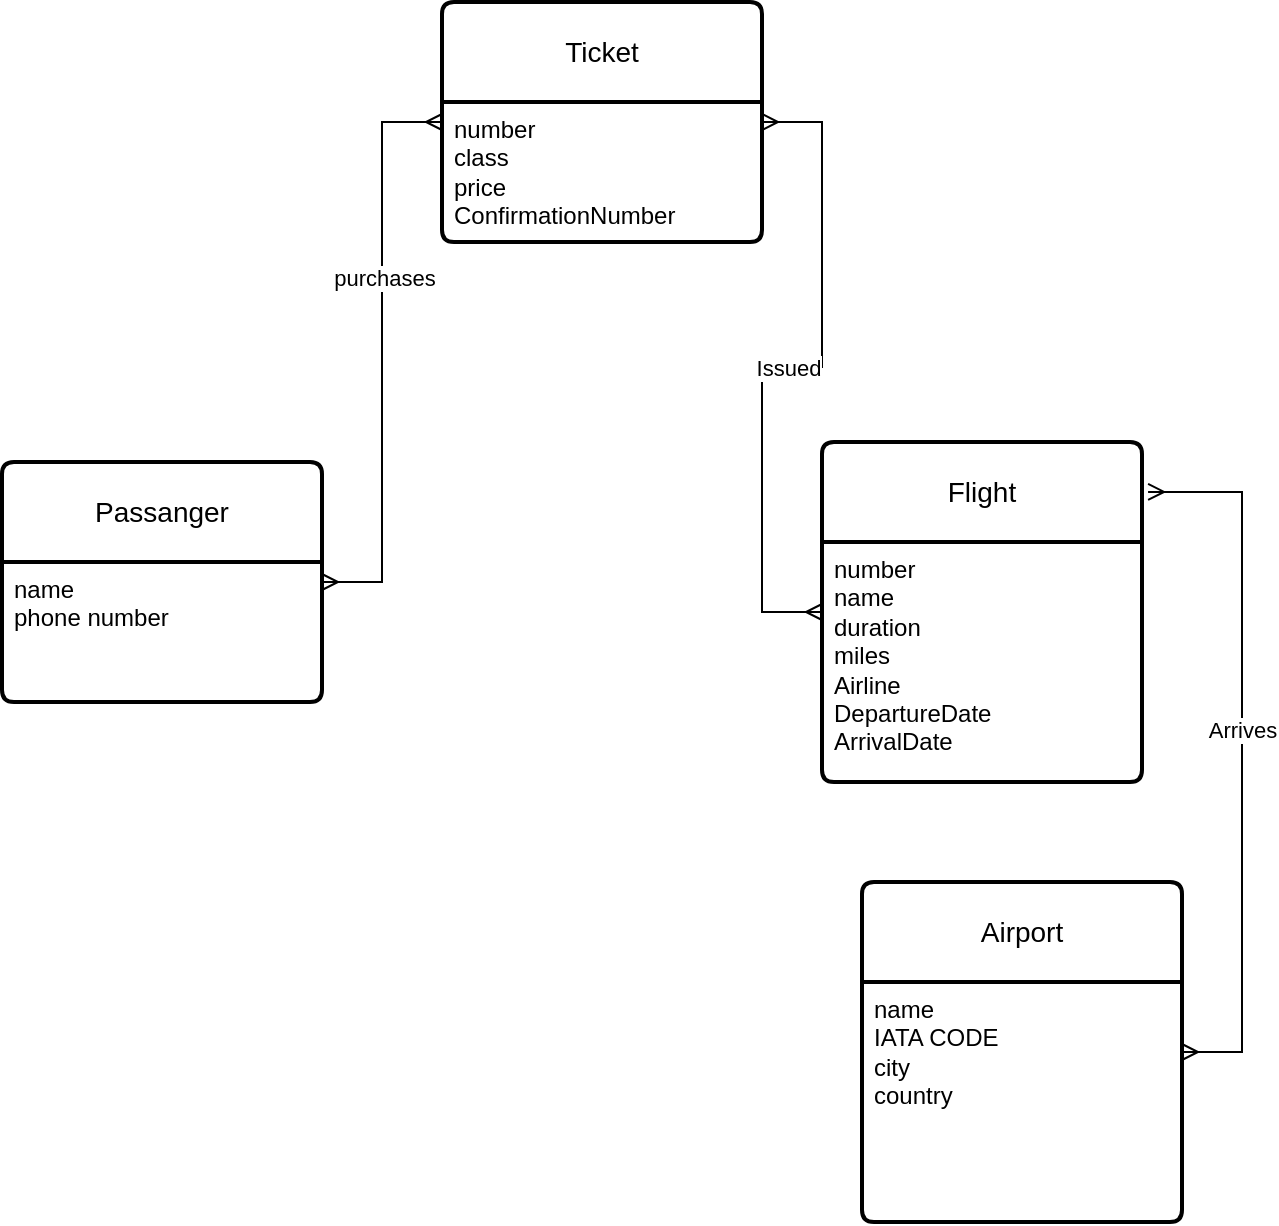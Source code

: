 <mxfile version="26.2.2">
  <diagram name="Page-1" id="Fruf3kEZcReUQYjlZcKd">
    <mxGraphModel dx="1428" dy="2010" grid="1" gridSize="10" guides="1" tooltips="1" connect="1" arrows="1" fold="1" page="1" pageScale="1" pageWidth="827" pageHeight="1169" math="0" shadow="0">
      <root>
        <mxCell id="0" />
        <mxCell id="1" parent="0" />
        <mxCell id="p2FJRCKIppxcUD3lW_PI-14" value="Passanger" style="swimlane;childLayout=stackLayout;horizontal=1;startSize=50;horizontalStack=0;rounded=1;fontSize=14;fontStyle=0;strokeWidth=2;resizeParent=0;resizeLast=1;shadow=0;dashed=0;align=center;arcSize=4;whiteSpace=wrap;html=1;" vertex="1" parent="1">
          <mxGeometry x="80" y="160" width="160" height="120" as="geometry" />
        </mxCell>
        <mxCell id="p2FJRCKIppxcUD3lW_PI-15" value="name&lt;div&gt;phone number&lt;/div&gt;" style="align=left;strokeColor=none;fillColor=none;spacingLeft=4;spacingRight=4;fontSize=12;verticalAlign=top;resizable=0;rotatable=0;part=1;html=1;whiteSpace=wrap;" vertex="1" parent="p2FJRCKIppxcUD3lW_PI-14">
          <mxGeometry y="50" width="160" height="70" as="geometry" />
        </mxCell>
        <mxCell id="p2FJRCKIppxcUD3lW_PI-16" value="Flight" style="swimlane;childLayout=stackLayout;horizontal=1;startSize=50;horizontalStack=0;rounded=1;fontSize=14;fontStyle=0;strokeWidth=2;resizeParent=0;resizeLast=1;shadow=0;dashed=0;align=center;arcSize=4;whiteSpace=wrap;html=1;" vertex="1" parent="1">
          <mxGeometry x="490" y="150" width="160" height="170" as="geometry" />
        </mxCell>
        <mxCell id="p2FJRCKIppxcUD3lW_PI-17" value="number&lt;div&gt;name&lt;/div&gt;&lt;div&gt;duration&lt;/div&gt;&lt;div&gt;miles&lt;/div&gt;&lt;div&gt;Airline&lt;/div&gt;&lt;div&gt;DepartureDate&lt;/div&gt;&lt;div&gt;ArrivalDate&lt;/div&gt;" style="align=left;strokeColor=none;fillColor=none;spacingLeft=4;spacingRight=4;fontSize=12;verticalAlign=top;resizable=0;rotatable=0;part=1;html=1;whiteSpace=wrap;" vertex="1" parent="p2FJRCKIppxcUD3lW_PI-16">
          <mxGeometry y="50" width="160" height="120" as="geometry" />
        </mxCell>
        <mxCell id="p2FJRCKIppxcUD3lW_PI-23" value="Airport" style="swimlane;childLayout=stackLayout;horizontal=1;startSize=50;horizontalStack=0;rounded=1;fontSize=14;fontStyle=0;strokeWidth=2;resizeParent=0;resizeLast=1;shadow=0;dashed=0;align=center;arcSize=4;whiteSpace=wrap;html=1;" vertex="1" parent="1">
          <mxGeometry x="510" y="370" width="160" height="170" as="geometry" />
        </mxCell>
        <mxCell id="p2FJRCKIppxcUD3lW_PI-24" value="name&lt;div&gt;IATA CODE&lt;br&gt;&lt;div&gt;city&lt;/div&gt;&lt;div&gt;country&lt;/div&gt;&lt;div&gt;&lt;br&gt;&lt;/div&gt;&lt;/div&gt;" style="align=left;strokeColor=none;fillColor=none;spacingLeft=4;spacingRight=4;fontSize=12;verticalAlign=top;resizable=0;rotatable=0;part=1;html=1;whiteSpace=wrap;" vertex="1" parent="p2FJRCKIppxcUD3lW_PI-23">
          <mxGeometry y="50" width="160" height="120" as="geometry" />
        </mxCell>
        <mxCell id="p2FJRCKIppxcUD3lW_PI-25" value="Ticket" style="swimlane;childLayout=stackLayout;horizontal=1;startSize=50;horizontalStack=0;rounded=1;fontSize=14;fontStyle=0;strokeWidth=2;resizeParent=0;resizeLast=1;shadow=0;dashed=0;align=center;arcSize=4;whiteSpace=wrap;html=1;" vertex="1" parent="1">
          <mxGeometry x="300" y="-70" width="160" height="120" as="geometry" />
        </mxCell>
        <mxCell id="p2FJRCKIppxcUD3lW_PI-26" value="number&lt;div&gt;class&lt;/div&gt;&lt;div&gt;price&lt;/div&gt;&lt;div&gt;ConfirmationNumber&lt;/div&gt;" style="align=left;strokeColor=none;fillColor=none;spacingLeft=4;spacingRight=4;fontSize=12;verticalAlign=top;resizable=0;rotatable=0;part=1;html=1;whiteSpace=wrap;" vertex="1" parent="p2FJRCKIppxcUD3lW_PI-25">
          <mxGeometry y="50" width="160" height="70" as="geometry" />
        </mxCell>
        <mxCell id="p2FJRCKIppxcUD3lW_PI-29" value="" style="edgeStyle=entityRelationEdgeStyle;fontSize=12;html=1;endArrow=ERmany;startArrow=ERmany;rounded=0;" edge="1" parent="1" source="p2FJRCKIppxcUD3lW_PI-14" target="p2FJRCKIppxcUD3lW_PI-25">
          <mxGeometry width="100" height="100" relative="1" as="geometry">
            <mxPoint x="70" y="110" as="sourcePoint" />
            <mxPoint x="170" y="10" as="targetPoint" />
            <Array as="points">
              <mxPoint x="100" />
              <mxPoint x="100" y="10" />
            </Array>
          </mxGeometry>
        </mxCell>
        <mxCell id="p2FJRCKIppxcUD3lW_PI-37" value="purchases" style="edgeLabel;html=1;align=center;verticalAlign=middle;resizable=0;points=[];" vertex="1" connectable="0" parent="p2FJRCKIppxcUD3lW_PI-29">
          <mxGeometry x="0.254" y="-1" relative="1" as="geometry">
            <mxPoint as="offset" />
          </mxGeometry>
        </mxCell>
        <mxCell id="p2FJRCKIppxcUD3lW_PI-30" value="" style="edgeStyle=entityRelationEdgeStyle;fontSize=12;html=1;endArrow=ERmany;startArrow=ERmany;rounded=0;" edge="1" parent="1" source="p2FJRCKIppxcUD3lW_PI-25" target="p2FJRCKIppxcUD3lW_PI-16">
          <mxGeometry width="100" height="100" relative="1" as="geometry">
            <mxPoint x="490" y="60" as="sourcePoint" />
            <mxPoint x="590" y="-40" as="targetPoint" />
            <Array as="points">
              <mxPoint x="630" y="-140" />
              <mxPoint x="610" y="-140" />
              <mxPoint x="640" y="-150" />
            </Array>
          </mxGeometry>
        </mxCell>
        <mxCell id="p2FJRCKIppxcUD3lW_PI-38" value="Issued" style="edgeLabel;html=1;align=center;verticalAlign=middle;resizable=0;points=[];" vertex="1" connectable="0" parent="p2FJRCKIppxcUD3lW_PI-30">
          <mxGeometry x="0.014" relative="1" as="geometry">
            <mxPoint as="offset" />
          </mxGeometry>
        </mxCell>
        <mxCell id="p2FJRCKIppxcUD3lW_PI-36" value="" style="edgeStyle=entityRelationEdgeStyle;fontSize=12;html=1;endArrow=ERmany;startArrow=ERmany;rounded=0;entryX=1.019;entryY=0.147;entryDx=0;entryDy=0;entryPerimeter=0;" edge="1" parent="1" source="p2FJRCKIppxcUD3lW_PI-23" target="p2FJRCKIppxcUD3lW_PI-16">
          <mxGeometry width="100" height="100" relative="1" as="geometry">
            <mxPoint x="620" y="420" as="sourcePoint" />
            <mxPoint x="720" y="320" as="targetPoint" />
            <Array as="points">
              <mxPoint x="986" y="440" />
            </Array>
          </mxGeometry>
        </mxCell>
        <mxCell id="p2FJRCKIppxcUD3lW_PI-39" value="Arrives" style="edgeLabel;html=1;align=center;verticalAlign=middle;resizable=0;points=[];" vertex="1" connectable="0" parent="p2FJRCKIppxcUD3lW_PI-36">
          <mxGeometry x="0.072" relative="1" as="geometry">
            <mxPoint as="offset" />
          </mxGeometry>
        </mxCell>
      </root>
    </mxGraphModel>
  </diagram>
</mxfile>
